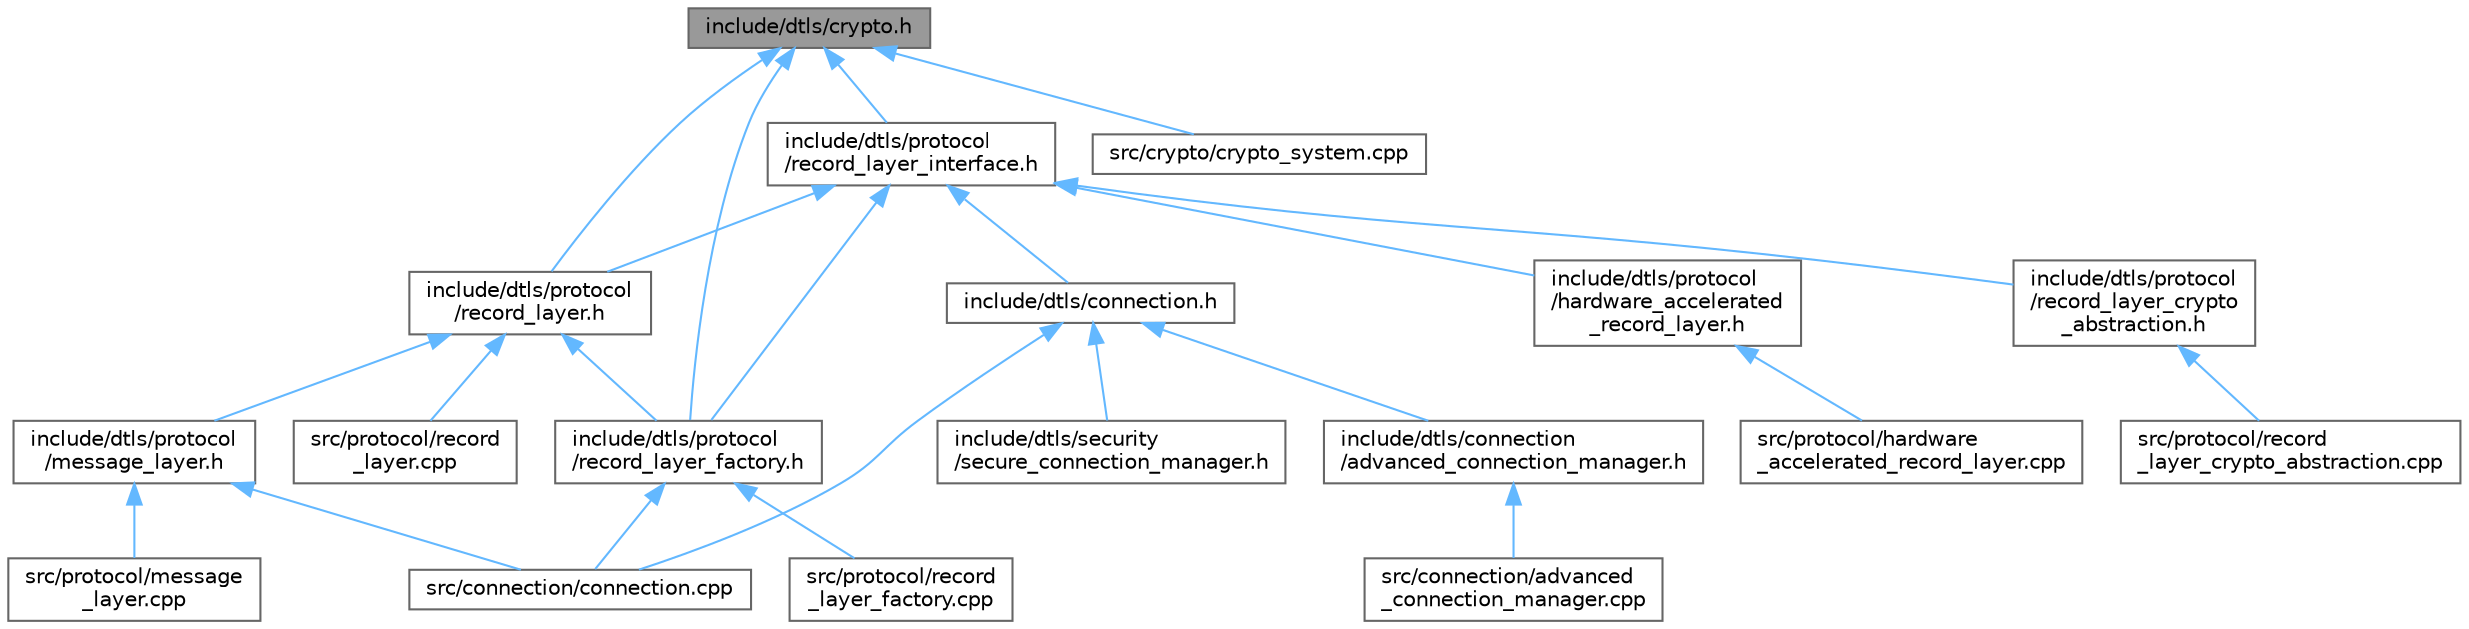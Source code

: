 digraph "include/dtls/crypto.h"
{
 // LATEX_PDF_SIZE
  bgcolor="transparent";
  edge [fontname=Helvetica,fontsize=10,labelfontname=Helvetica,labelfontsize=10];
  node [fontname=Helvetica,fontsize=10,shape=box,height=0.2,width=0.4];
  Node1 [id="Node000001",label="include/dtls/crypto.h",height=0.2,width=0.4,color="gray40", fillcolor="grey60", style="filled", fontcolor="black",tooltip=" "];
  Node1 -> Node2 [id="edge1_Node000001_Node000002",dir="back",color="steelblue1",style="solid",tooltip=" "];
  Node2 [id="Node000002",label="include/dtls/protocol\l/record_layer.h",height=0.2,width=0.4,color="grey40", fillcolor="white", style="filled",URL="$record__layer_8h.html",tooltip=" "];
  Node2 -> Node3 [id="edge2_Node000002_Node000003",dir="back",color="steelblue1",style="solid",tooltip=" "];
  Node3 [id="Node000003",label="include/dtls/protocol\l/message_layer.h",height=0.2,width=0.4,color="grey40", fillcolor="white", style="filled",URL="$message__layer_8h.html",tooltip=" "];
  Node3 -> Node4 [id="edge3_Node000003_Node000004",dir="back",color="steelblue1",style="solid",tooltip=" "];
  Node4 [id="Node000004",label="src/connection/connection.cpp",height=0.2,width=0.4,color="grey40", fillcolor="white", style="filled",URL="$connection_8cpp.html",tooltip=" "];
  Node3 -> Node5 [id="edge4_Node000003_Node000005",dir="back",color="steelblue1",style="solid",tooltip=" "];
  Node5 [id="Node000005",label="src/protocol/message\l_layer.cpp",height=0.2,width=0.4,color="grey40", fillcolor="white", style="filled",URL="$message__layer_8cpp.html",tooltip=" "];
  Node2 -> Node6 [id="edge5_Node000002_Node000006",dir="back",color="steelblue1",style="solid",tooltip=" "];
  Node6 [id="Node000006",label="include/dtls/protocol\l/record_layer_factory.h",height=0.2,width=0.4,color="grey40", fillcolor="white", style="filled",URL="$record__layer__factory_8h.html",tooltip=" "];
  Node6 -> Node4 [id="edge6_Node000006_Node000004",dir="back",color="steelblue1",style="solid",tooltip=" "];
  Node6 -> Node7 [id="edge7_Node000006_Node000007",dir="back",color="steelblue1",style="solid",tooltip=" "];
  Node7 [id="Node000007",label="src/protocol/record\l_layer_factory.cpp",height=0.2,width=0.4,color="grey40", fillcolor="white", style="filled",URL="$record__layer__factory_8cpp.html",tooltip=" "];
  Node2 -> Node8 [id="edge8_Node000002_Node000008",dir="back",color="steelblue1",style="solid",tooltip=" "];
  Node8 [id="Node000008",label="src/protocol/record\l_layer.cpp",height=0.2,width=0.4,color="grey40", fillcolor="white", style="filled",URL="$record__layer_8cpp.html",tooltip=" "];
  Node1 -> Node6 [id="edge9_Node000001_Node000006",dir="back",color="steelblue1",style="solid",tooltip=" "];
  Node1 -> Node9 [id="edge10_Node000001_Node000009",dir="back",color="steelblue1",style="solid",tooltip=" "];
  Node9 [id="Node000009",label="include/dtls/protocol\l/record_layer_interface.h",height=0.2,width=0.4,color="grey40", fillcolor="white", style="filled",URL="$record__layer__interface_8h.html",tooltip=" "];
  Node9 -> Node10 [id="edge11_Node000009_Node000010",dir="back",color="steelblue1",style="solid",tooltip=" "];
  Node10 [id="Node000010",label="include/dtls/connection.h",height=0.2,width=0.4,color="grey40", fillcolor="white", style="filled",URL="$connection_8h.html",tooltip="DTLS v1.3 Connection Management API."];
  Node10 -> Node11 [id="edge12_Node000010_Node000011",dir="back",color="steelblue1",style="solid",tooltip=" "];
  Node11 [id="Node000011",label="include/dtls/connection\l/advanced_connection_manager.h",height=0.2,width=0.4,color="grey40", fillcolor="white", style="filled",URL="$advanced__connection__manager_8h.html",tooltip="Advanced connection pooling and management for DTLS v1.3."];
  Node11 -> Node12 [id="edge13_Node000011_Node000012",dir="back",color="steelblue1",style="solid",tooltip=" "];
  Node12 [id="Node000012",label="src/connection/advanced\l_connection_manager.cpp",height=0.2,width=0.4,color="grey40", fillcolor="white", style="filled",URL="$advanced__connection__manager_8cpp.html",tooltip="Implementation of advanced connection pooling and management."];
  Node10 -> Node13 [id="edge14_Node000010_Node000013",dir="back",color="steelblue1",style="solid",tooltip=" "];
  Node13 [id="Node000013",label="include/dtls/security\l/secure_connection_manager.h",height=0.2,width=0.4,color="grey40", fillcolor="white", style="filled",URL="$secure__connection__manager_8h.html",tooltip=" "];
  Node10 -> Node4 [id="edge15_Node000010_Node000004",dir="back",color="steelblue1",style="solid",tooltip=" "];
  Node9 -> Node14 [id="edge16_Node000009_Node000014",dir="back",color="steelblue1",style="solid",tooltip=" "];
  Node14 [id="Node000014",label="include/dtls/protocol\l/hardware_accelerated\l_record_layer.h",height=0.2,width=0.4,color="grey40", fillcolor="white", style="filled",URL="$hardware__accelerated__record__layer_8h.html",tooltip=" "];
  Node14 -> Node15 [id="edge17_Node000014_Node000015",dir="back",color="steelblue1",style="solid",tooltip=" "];
  Node15 [id="Node000015",label="src/protocol/hardware\l_accelerated_record_layer.cpp",height=0.2,width=0.4,color="grey40", fillcolor="white", style="filled",URL="$hardware__accelerated__record__layer_8cpp.html",tooltip=" "];
  Node9 -> Node2 [id="edge18_Node000009_Node000002",dir="back",color="steelblue1",style="solid",tooltip=" "];
  Node9 -> Node16 [id="edge19_Node000009_Node000016",dir="back",color="steelblue1",style="solid",tooltip=" "];
  Node16 [id="Node000016",label="include/dtls/protocol\l/record_layer_crypto\l_abstraction.h",height=0.2,width=0.4,color="grey40", fillcolor="white", style="filled",URL="$record__layer__crypto__abstraction_8h.html",tooltip=" "];
  Node16 -> Node17 [id="edge20_Node000016_Node000017",dir="back",color="steelblue1",style="solid",tooltip=" "];
  Node17 [id="Node000017",label="src/protocol/record\l_layer_crypto_abstraction.cpp",height=0.2,width=0.4,color="grey40", fillcolor="white", style="filled",URL="$record__layer__crypto__abstraction_8cpp.html",tooltip=" "];
  Node9 -> Node6 [id="edge21_Node000009_Node000006",dir="back",color="steelblue1",style="solid",tooltip=" "];
  Node1 -> Node18 [id="edge22_Node000001_Node000018",dir="back",color="steelblue1",style="solid",tooltip=" "];
  Node18 [id="Node000018",label="src/crypto/crypto_system.cpp",height=0.2,width=0.4,color="grey40", fillcolor="white", style="filled",URL="$crypto__system_8cpp.html",tooltip=" "];
}
